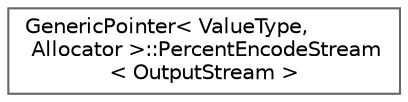 digraph "Graphical Class Hierarchy"
{
 // LATEX_PDF_SIZE
  bgcolor="transparent";
  edge [fontname=Helvetica,fontsize=10,labelfontname=Helvetica,labelfontsize=10];
  node [fontname=Helvetica,fontsize=10,shape=box,height=0.2,width=0.4];
  rankdir="LR";
  Node0 [id="Node000000",label="GenericPointer\< ValueType,\l Allocator \>::PercentEncodeStream\l\< OutputStream \>",height=0.2,width=0.4,color="grey40", fillcolor="white", style="filled",URL="$class_generic_pointer_1_1_percent_encode_stream.html",tooltip="A helper stream to encode character (UTF-8 code unit) into percent-encoded sequence."];
}
